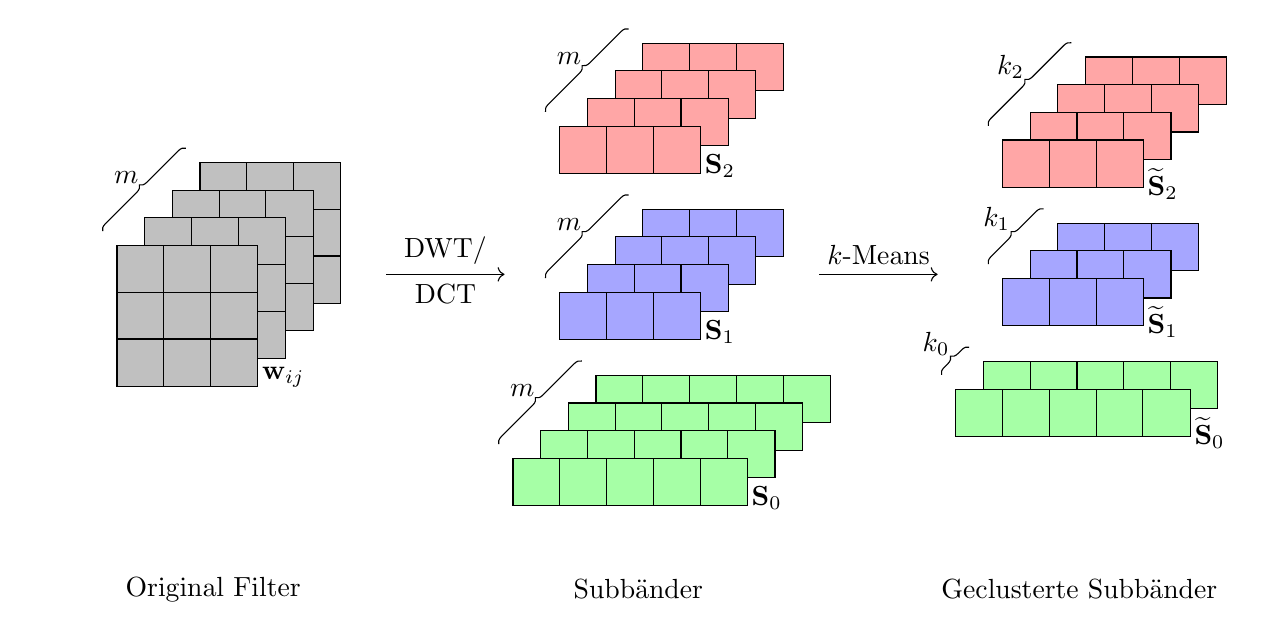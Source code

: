 \definecolor{custom_red}{RGB}{255,166,166}
\definecolor{custom_green}{RGB}{166,255,166}
\definecolor{custom_blue}{RGB}{166,166,255}
\definecolor{custom_grey}{RGB}{192,192,192}

\tikzstyle{grey} = [fill=custom_grey, opacity=1.0, text opacity=1]
\tikzstyle{red} = [fill=custom_red, opacity=1.0, text opacity=1]
\tikzstyle{blue} = [fill=custom_blue, opacity=1.0, text opacity=1]
\tikzstyle{green} = [fill=custom_green, opacity=1.0, text opacity=1]

\begin{tikzpicture}[scale=1.0]

  \matrix (f1) [nodes=draw,column sep=-0.2mm, row sep=-0.2mm, minimum size=6mm, yshift=15pt, xshift=15pt]
  {
    \node [grey] {}; & \node [grey] {}; & \node [grey] {}; \\
    \node [grey] {}; & \node [grey] {}; & \node [grey] {}; \\
    \node [grey] {}; & \node [grey] {}; & \node [grey] {}; \\
  };

  \matrix (f2) [nodes=draw,column sep=-0.2mm, row sep=-0.2mm, minimum size=6mm, yshift=5pt, xshift=5pt]
  {
    \node [grey] {}; & \node [grey] {}; & \node [grey] {}; \\
    \node [grey] {}; & \node [grey] {}; & \node [grey] {}; \\
    \node [grey] {}; & \node [grey] {}; & \node [grey] {}; \\
  };

  \matrix (f3) [nodes=draw,column sep=-0.2mm, row sep=-0.2mm, minimum size=6mm, yshift=-5pt, xshift=-5pt]
  {
    \node [grey] {}; & \node [grey] {}; & \node [grey] {}; \\
    \node [grey] {}; & \node [grey] {}; & \node [grey] {}; \\
    \node [grey] {}; & \node [grey] {}; & \node [grey] {}; \\
  };

  \matrix (f4) [nodes=draw,column sep=-0.2mm, row sep=-0.2mm, minimum size=6mm, yshift=-15pt, xshift=-15pt]
  {
    \node [grey] {}; & \node [grey] {}; & \node [grey] {}; \\
    \node [grey] {}; & \node [grey] {}; & \node [grey] {}; \\
    \node [grey] {}; & \node [grey] {}; & \node [grey] {}; \\
  };

% RED
  \matrix (s21) [nodes=draw,column sep=-0.2mm, row sep=-0.2mm, minimum size=6mm, yshift=75, xshift=175]
  {
    \node [red] {}; & \node [red] {}; & \node [red] {}; \\
  };
  \matrix (s22) [nodes=draw,column sep=-0.2mm, row sep=-0.2mm, minimum size=6mm, yshift=65, xshift=165]
  {
    \node [red] {}; & \node [red] {}; & \node [red] {}; \\
  };
  \matrix (s23) [nodes=draw,column sep=-0.2mm, row sep=-0.2mm, minimum size=6mm, yshift=55, xshift=155]
  {
    \node [red] {}; & \node [red] {}; & \node [red] {}; \\
  };
  \matrix (s24) [nodes=draw,column sep=-0.2mm, row sep=-0.2mm, minimum size=6mm, yshift=45, xshift=145]
  {
    \node [red] {}; & \node [red] {}; & \node [red] {}; \\
  };

% BLUE
  \matrix (s11) [nodes=draw,column sep=-0.2mm, row sep=-0.2mm, minimum size=6mm, yshift=15, xshift=175]
  {
    \node [blue] {}; & \node [blue] {}; & \node [blue] {}; \\
  };
  \matrix (s12) [nodes=draw,column sep=-0.2mm, row sep=-0.2mm, minimum size=6mm, yshift=5, xshift=165]
  {
    \node [blue] {}; & \node [blue] {}; & \node [blue] {}; \\
  };
  \matrix (s13) [nodes=draw,column sep=-0.2mm, row sep=-0.2mm, minimum size=6mm, yshift=-5, xshift=155]
  {
    \node [blue] {}; & \node [blue] {}; & \node [blue] {}; \\
  };
  \matrix (s14) [nodes=draw,column sep=-0.2mm, row sep=-0.2mm, minimum size=6mm, yshift=-15, xshift=145]
  {
    \node [blue] {}; & \node [blue] {}; & \node [blue] {}; \\
  };

% GREEN
  \matrix (s01) [nodes=draw,column sep=-0.2mm, row sep=-0.2mm, minimum size=6mm, yshift=-45, xshift=175]
  {
    \node [green] {}; & \node [green] {}; & \node [green] {}; & \node [green] {}; & \node [green] {}; \\
  };
  \matrix (s02) [nodes=draw,column sep=-0.2mm, row sep=-0.2mm, minimum size=6mm, yshift=-55, xshift=165]
  {
    \node [green] {}; & \node [green] {}; & \node [green] {}; & \node [green] {}; & \node [green] {}; \\
  };
  \matrix (s03) [nodes=draw,column sep=-0.2mm, row sep=-0.2mm, minimum size=6mm, yshift=-65, xshift=155]
  {
    \node [green] {}; & \node [green] {}; & \node [green] {}; & \node [green] {}; & \node [green] {}; \\
  };
  \matrix (s04) [nodes=draw,column sep=-0.2mm, row sep=-0.2mm, minimum size=6mm, yshift=-75, xshift=145]
  {
    \node [green] {}; & \node [green] {}; & \node [green] {}; & \node [green] {}; & \node [green] {}; \\
  };

% RED
  \matrix (s21c) [nodes=draw,column sep=-0.2mm, row sep=-0.2mm, minimum size=6mm, yshift=70, xshift=335]
  {
    \node [red] {}; & \node [red] {}; & \node [red] {}; \\
  };
  \matrix (s22c) [nodes=draw,column sep=-0.2mm, row sep=-0.2mm, minimum size=6mm, yshift=60, xshift=325]
  {
    \node [red] {}; & \node [red] {}; & \node [red] {}; \\
  };
  \matrix (s23c) [nodes=draw,column sep=-0.2mm, row sep=-0.2mm, minimum size=6mm, yshift=50, xshift=315]
  {
    \node [red] {}; & \node [red] {}; & \node [red] {}; \\
  };
  \matrix (s24c) [nodes=draw,column sep=-0.2mm, row sep=-0.2mm, minimum size=6mm, yshift=40, xshift=305]
  {
    \node [red] {}; & \node [red] {}; & \node [red] {}; \\
  };

% BLUE
  \matrix (s11c) [nodes=draw,column sep=-0.2mm, row sep=-0.2mm, minimum size=6mm, yshift=10, xshift=325]
  {
    \node [blue] {}; & \node [blue] {}; & \node [blue] {}; \\
  };
  \matrix (s12c) [nodes=draw,column sep=-0.2mm, row sep=-0.2mm, minimum size=6mm, yshift=0, xshift=315]
  {
    \node [blue] {}; & \node [blue] {}; & \node [blue] {}; \\
  };
  \matrix (s13c) [nodes=draw,column sep=-0.2mm, row sep=-0.2mm, minimum size=6mm, yshift=-10, xshift=305]
  {
    \node [blue] {}; & \node [blue] {}; & \node [blue] {}; \\
  };

% GREEN
  \matrix (s01c) [nodes=draw,column sep=-0.2mm, row sep=-0.2mm, minimum size=6mm, yshift=-40, xshift=315]
  {
    \node [green] {}; & \node [green] {}; & \node [green] {}; & \node [green] {}; & \node [green] {}; \\
  };
  \matrix (s02c) [nodes=draw,column sep=-0.2mm, row sep=-0.2mm, minimum size=6mm, yshift=-50, xshift=305]
  {
    \node [green] {}; & \node [green] {}; & \node [green] {}; & \node [green] {}; & \node [green] {}; \\
  };

  \node at (-0.2,-4) {Original Filter};
  \node at (5.2,-4) {Subbänder};
  \node at (10.8,-4) {Geclusterte Subbänder};

  \node [below right=-0.5cm and -0.2cm of f4] {$\mathbf{w}_{ij}$};
  \node [below right=-0.5cm and -0.2cm of s04] {$\mathbf{S}_{0}$};
  \node [below right=-0.5cm and -0.2cm of s14] {$\mathbf{S}_{1}$};
  \node [below right=-0.5cm and -0.2cm of s24] {$\mathbf{S}_{2}$};
  \node [below right=-0.5cm and -0.2cm of s02c] {$\widetilde{\mathbf{S}}_{0}$};
  \node [below right=-0.5cm and -0.2cm of s13c] {$\widetilde{\mathbf{S}}_{1}$};
  \node [below right=-0.5cm and -0.2cm of s24c] {$\widetilde{\mathbf{S}}_{2}$};

  \draw [->] (2.0,0) -- node[above] {DWT/} node[below] {DCT} (3.5,0);
  \draw [->] (7.5,0) -- node[above] {$k$-Means} (9,0);

  \draw [decorate,decoration = {brace,raise=2pt}] (f4.north west) -- (f1.north west) node[above left, pos=0.5] {$m$};;
  \draw [decorate,decoration = {brace,raise=2pt}] (s04.north west) -- (s01.north west) node[above left, pos=0.5] {$m$};;
  \draw [decorate,decoration = {brace,raise=2pt}] (s14.north west) -- (s11.north west) node[above left, pos=0.5] {$m$};;
  \draw [decorate,decoration = {brace,raise=2pt}] (s24.north west) -- (s21.north west) node[above left, pos=0.5] {$m$};;
  \draw [decorate,decoration = {brace,raise=2pt}] (s02c.north west) -- (s01c.north west) node[above left, pos=0.5] {$k_0$};;
  \draw [decorate,decoration = {brace,raise=2pt}] (s13c.north west) -- (s11c.north west) node[above left, pos=0.5] {$k_1$};;
  \draw [decorate,decoration = {brace,raise=2pt}] (s24c.north west) -- (s21c.north west) node[above left, pos=0.5] {$k_2$};;



\end{tikzpicture}